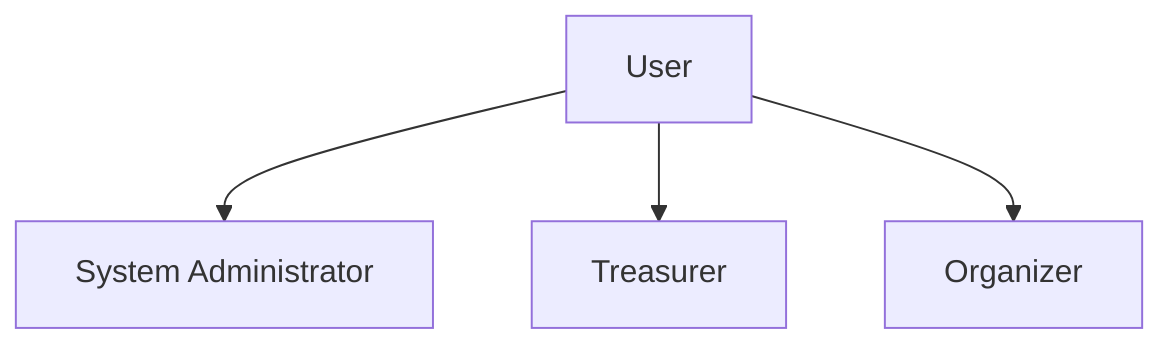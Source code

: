 graph TD
  U[User]
  SA[System Administrator]
  T[Treasurer]
  O[Organizer]
  U --> SA
  U --> T
  U --> O